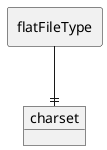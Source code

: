 @startuml
allowmixing
skinparam linetype ortho

rectangle "flatFileType" as p1
object "charset" as e
p1 --|| e
@enduml